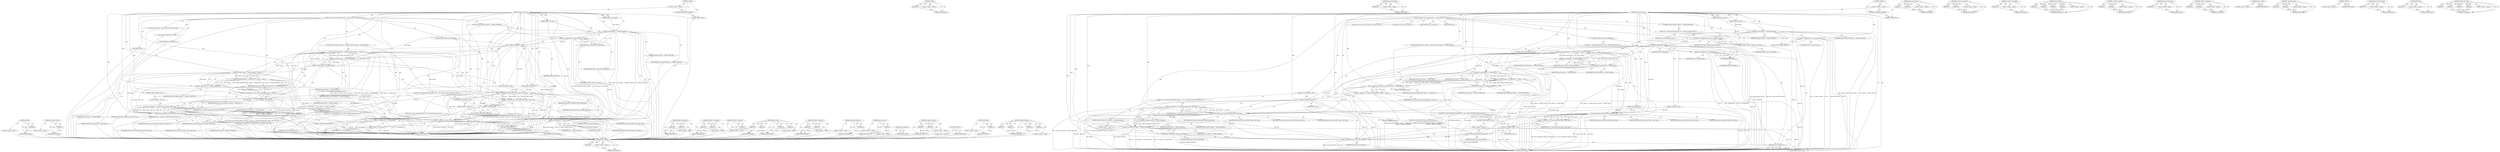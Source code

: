digraph "compat_arch_ptrace" {
vulnerable_128 [label=<(METHOD,IS_ERR)>];
vulnerable_129 [label=<(PARAM,p1)>];
vulnerable_130 [label=<(BLOCK,&lt;empty&gt;,&lt;empty&gt;)>];
vulnerable_131 [label=<(METHOD_RETURN,ANY)>];
vulnerable_152 [label=<(METHOD,arch_ptrace_attach)>];
vulnerable_153 [label=<(PARAM,p1)>];
vulnerable_154 [label=<(BLOCK,&lt;empty&gt;,&lt;empty&gt;)>];
vulnerable_155 [label=<(METHOD_RETURN,ANY)>];
vulnerable_6 [label=<(METHOD,&lt;global&gt;)<SUB>1</SUB>>];
vulnerable_7 [label=<(BLOCK,&lt;empty&gt;,&lt;empty&gt;)<SUB>1</SUB>>];
vulnerable_8 [label=<(UNKNOWN,asmlinkage,asmlinkage)<SUB>1</SUB>>];
vulnerable_9 [label=<(METHOD,compat_sys_ptrace)<SUB>1</SUB>>];
vulnerable_10 [label=<(PARAM,compat_long_t request)<SUB>1</SUB>>];
vulnerable_11 [label=<(PARAM,compat_long_t pid)<SUB>1</SUB>>];
vulnerable_12 [label=<(PARAM,compat_long_t addr)<SUB>2</SUB>>];
vulnerable_13 [label=<(PARAM,compat_long_t data)<SUB>2</SUB>>];
vulnerable_14 [label=<(BLOCK,{
	struct task_struct *child;
	long ret;

	if (...,{
	struct task_struct *child;
	long ret;

	if (...)<SUB>3</SUB>>];
vulnerable_15 [label="<(LOCAL,struct task_struct* child: task_struct*)<SUB>4</SUB>>"];
vulnerable_16 [label="<(LOCAL,long ret: long)<SUB>5</SUB>>"];
vulnerable_17 [label=<(CONTROL_STRUCTURE,IF,if (request == PTRACE_TRACEME))<SUB>7</SUB>>];
vulnerable_18 [label=<(&lt;operator&gt;.equals,request == PTRACE_TRACEME)<SUB>7</SUB>>];
vulnerable_19 [label=<(IDENTIFIER,request,request == PTRACE_TRACEME)<SUB>7</SUB>>];
vulnerable_20 [label=<(IDENTIFIER,PTRACE_TRACEME,request == PTRACE_TRACEME)<SUB>7</SUB>>];
vulnerable_21 [label=<(BLOCK,{
		ret = ptrace_traceme();
		goto out;
	},{
		ret = ptrace_traceme();
		goto out;
	})<SUB>7</SUB>>];
vulnerable_22 [label=<(&lt;operator&gt;.assignment,ret = ptrace_traceme())<SUB>8</SUB>>];
vulnerable_23 [label=<(IDENTIFIER,ret,ret = ptrace_traceme())<SUB>8</SUB>>];
vulnerable_24 [label=<(ptrace_traceme,ptrace_traceme())<SUB>8</SUB>>];
vulnerable_25 [label=<(CONTROL_STRUCTURE,GOTO,goto out;)<SUB>9</SUB>>];
vulnerable_26 [label=<(&lt;operator&gt;.assignment,child = ptrace_get_task_struct(pid))<SUB>12</SUB>>];
vulnerable_27 [label=<(IDENTIFIER,child,child = ptrace_get_task_struct(pid))<SUB>12</SUB>>];
vulnerable_28 [label=<(ptrace_get_task_struct,ptrace_get_task_struct(pid))<SUB>12</SUB>>];
vulnerable_29 [label=<(IDENTIFIER,pid,ptrace_get_task_struct(pid))<SUB>12</SUB>>];
vulnerable_30 [label=<(CONTROL_STRUCTURE,IF,if (IS_ERR(child)))<SUB>13</SUB>>];
vulnerable_31 [label=<(IS_ERR,IS_ERR(child))<SUB>13</SUB>>];
vulnerable_32 [label=<(IDENTIFIER,child,IS_ERR(child))<SUB>13</SUB>>];
vulnerable_33 [label=<(BLOCK,{
		ret = PTR_ERR(child);
		goto out;
	},{
		ret = PTR_ERR(child);
		goto out;
	})<SUB>13</SUB>>];
vulnerable_34 [label=<(&lt;operator&gt;.assignment,ret = PTR_ERR(child))<SUB>14</SUB>>];
vulnerable_35 [label=<(IDENTIFIER,ret,ret = PTR_ERR(child))<SUB>14</SUB>>];
vulnerable_36 [label=<(PTR_ERR,PTR_ERR(child))<SUB>14</SUB>>];
vulnerable_37 [label=<(IDENTIFIER,child,PTR_ERR(child))<SUB>14</SUB>>];
vulnerable_38 [label=<(CONTROL_STRUCTURE,GOTO,goto out;)<SUB>15</SUB>>];
vulnerable_39 [label=<(CONTROL_STRUCTURE,IF,if (request == PTRACE_ATTACH || request == PTRACE_SEIZE))<SUB>18</SUB>>];
vulnerable_40 [label=<(&lt;operator&gt;.logicalOr,request == PTRACE_ATTACH || request == PTRACE_S...)<SUB>18</SUB>>];
vulnerable_41 [label=<(&lt;operator&gt;.equals,request == PTRACE_ATTACH)<SUB>18</SUB>>];
vulnerable_42 [label=<(IDENTIFIER,request,request == PTRACE_ATTACH)<SUB>18</SUB>>];
vulnerable_43 [label=<(IDENTIFIER,PTRACE_ATTACH,request == PTRACE_ATTACH)<SUB>18</SUB>>];
vulnerable_44 [label=<(&lt;operator&gt;.equals,request == PTRACE_SEIZE)<SUB>18</SUB>>];
vulnerable_45 [label=<(IDENTIFIER,request,request == PTRACE_SEIZE)<SUB>18</SUB>>];
vulnerable_46 [label=<(IDENTIFIER,PTRACE_SEIZE,request == PTRACE_SEIZE)<SUB>18</SUB>>];
vulnerable_47 [label=<(BLOCK,{
		ret = ptrace_attach(child, request, addr, d...,{
		ret = ptrace_attach(child, request, addr, d...)<SUB>18</SUB>>];
vulnerable_48 [label=<(&lt;operator&gt;.assignment,ret = ptrace_attach(child, request, addr, data))<SUB>19</SUB>>];
vulnerable_49 [label=<(IDENTIFIER,ret,ret = ptrace_attach(child, request, addr, data))<SUB>19</SUB>>];
vulnerable_50 [label=<(ptrace_attach,ptrace_attach(child, request, addr, data))<SUB>19</SUB>>];
vulnerable_51 [label=<(IDENTIFIER,child,ptrace_attach(child, request, addr, data))<SUB>19</SUB>>];
vulnerable_52 [label=<(IDENTIFIER,request,ptrace_attach(child, request, addr, data))<SUB>19</SUB>>];
vulnerable_53 [label=<(IDENTIFIER,addr,ptrace_attach(child, request, addr, data))<SUB>19</SUB>>];
vulnerable_54 [label=<(IDENTIFIER,data,ptrace_attach(child, request, addr, data))<SUB>19</SUB>>];
vulnerable_55 [label=<(CONTROL_STRUCTURE,IF,if (!ret))<SUB>24</SUB>>];
vulnerable_56 [label=<(&lt;operator&gt;.logicalNot,!ret)<SUB>24</SUB>>];
vulnerable_57 [label=<(IDENTIFIER,ret,!ret)<SUB>24</SUB>>];
vulnerable_58 [label=<(BLOCK,&lt;empty&gt;,&lt;empty&gt;)<SUB>25</SUB>>];
vulnerable_59 [label=<(arch_ptrace_attach,arch_ptrace_attach(child))<SUB>25</SUB>>];
vulnerable_60 [label=<(IDENTIFIER,child,arch_ptrace_attach(child))<SUB>25</SUB>>];
vulnerable_61 [label=<(CONTROL_STRUCTURE,GOTO,goto out_put_task_struct;)<SUB>26</SUB>>];
vulnerable_62 [label=<(&lt;operator&gt;.assignment,ret = ptrace_check_attach(child, request == PTR...)<SUB>29</SUB>>];
vulnerable_63 [label=<(IDENTIFIER,ret,ret = ptrace_check_attach(child, request == PTR...)<SUB>29</SUB>>];
vulnerable_64 [label=<(ptrace_check_attach,ptrace_check_attach(child, request == PTRACE_KI...)<SUB>29</SUB>>];
vulnerable_65 [label=<(IDENTIFIER,child,ptrace_check_attach(child, request == PTRACE_KI...)<SUB>29</SUB>>];
vulnerable_66 [label=<(&lt;operator&gt;.logicalOr,request == PTRACE_KILL ||
 				  request == PTR...)<SUB>29</SUB>>];
vulnerable_67 [label=<(&lt;operator&gt;.equals,request == PTRACE_KILL)<SUB>29</SUB>>];
vulnerable_68 [label=<(IDENTIFIER,request,request == PTRACE_KILL)<SUB>29</SUB>>];
vulnerable_69 [label=<(IDENTIFIER,PTRACE_KILL,request == PTRACE_KILL)<SUB>29</SUB>>];
vulnerable_70 [label=<(&lt;operator&gt;.equals,request == PTRACE_INTERRUPT)<SUB>30</SUB>>];
vulnerable_71 [label=<(IDENTIFIER,request,request == PTRACE_INTERRUPT)<SUB>30</SUB>>];
vulnerable_72 [label=<(IDENTIFIER,PTRACE_INTERRUPT,request == PTRACE_INTERRUPT)<SUB>30</SUB>>];
vulnerable_73 [label=<(CONTROL_STRUCTURE,IF,if (!ret))<SUB>31</SUB>>];
vulnerable_74 [label=<(&lt;operator&gt;.logicalNot,!ret)<SUB>31</SUB>>];
vulnerable_75 [label=<(IDENTIFIER,ret,!ret)<SUB>31</SUB>>];
vulnerable_76 [label=<(BLOCK,&lt;empty&gt;,&lt;empty&gt;)<SUB>32</SUB>>];
vulnerable_77 [label=<(&lt;operator&gt;.assignment,ret = compat_arch_ptrace(child, request, addr, ...)<SUB>32</SUB>>];
vulnerable_78 [label=<(IDENTIFIER,ret,ret = compat_arch_ptrace(child, request, addr, ...)<SUB>32</SUB>>];
vulnerable_79 [label=<(compat_arch_ptrace,compat_arch_ptrace(child, request, addr, data))<SUB>32</SUB>>];
vulnerable_80 [label=<(IDENTIFIER,child,compat_arch_ptrace(child, request, addr, data))<SUB>32</SUB>>];
vulnerable_81 [label=<(IDENTIFIER,request,compat_arch_ptrace(child, request, addr, data))<SUB>32</SUB>>];
vulnerable_82 [label=<(IDENTIFIER,addr,compat_arch_ptrace(child, request, addr, data))<SUB>32</SUB>>];
vulnerable_83 [label=<(IDENTIFIER,data,compat_arch_ptrace(child, request, addr, data))<SUB>32</SUB>>];
vulnerable_84 [label=<(JUMP_TARGET,out_put_task_struct)<SUB>34</SUB>>];
vulnerable_85 [label=<(put_task_struct,put_task_struct(child))<SUB>35</SUB>>];
vulnerable_86 [label=<(IDENTIFIER,child,put_task_struct(child))<SUB>35</SUB>>];
vulnerable_87 [label=<(JUMP_TARGET,out)<SUB>36</SUB>>];
vulnerable_88 [label=<(RETURN,return ret;,return ret;)<SUB>37</SUB>>];
vulnerable_89 [label=<(IDENTIFIER,ret,return ret;)<SUB>37</SUB>>];
vulnerable_90 [label=<(METHOD_RETURN,long)<SUB>1</SUB>>];
vulnerable_92 [label=<(METHOD_RETURN,ANY)<SUB>1</SUB>>];
vulnerable_156 [label=<(METHOD,ptrace_check_attach)>];
vulnerable_157 [label=<(PARAM,p1)>];
vulnerable_158 [label=<(PARAM,p2)>];
vulnerable_159 [label=<(BLOCK,&lt;empty&gt;,&lt;empty&gt;)>];
vulnerable_160 [label=<(METHOD_RETURN,ANY)>];
vulnerable_116 [label=<(METHOD,&lt;operator&gt;.assignment)>];
vulnerable_117 [label=<(PARAM,p1)>];
vulnerable_118 [label=<(PARAM,p2)>];
vulnerable_119 [label=<(BLOCK,&lt;empty&gt;,&lt;empty&gt;)>];
vulnerable_120 [label=<(METHOD_RETURN,ANY)>];
vulnerable_148 [label=<(METHOD,&lt;operator&gt;.logicalNot)>];
vulnerable_149 [label=<(PARAM,p1)>];
vulnerable_150 [label=<(BLOCK,&lt;empty&gt;,&lt;empty&gt;)>];
vulnerable_151 [label=<(METHOD_RETURN,ANY)>];
vulnerable_141 [label=<(METHOD,ptrace_attach)>];
vulnerable_142 [label=<(PARAM,p1)>];
vulnerable_143 [label=<(PARAM,p2)>];
vulnerable_144 [label=<(PARAM,p3)>];
vulnerable_145 [label=<(PARAM,p4)>];
vulnerable_146 [label=<(BLOCK,&lt;empty&gt;,&lt;empty&gt;)>];
vulnerable_147 [label=<(METHOD_RETURN,ANY)>];
vulnerable_136 [label=<(METHOD,&lt;operator&gt;.logicalOr)>];
vulnerable_137 [label=<(PARAM,p1)>];
vulnerable_138 [label=<(PARAM,p2)>];
vulnerable_139 [label=<(BLOCK,&lt;empty&gt;,&lt;empty&gt;)>];
vulnerable_140 [label=<(METHOD_RETURN,ANY)>];
vulnerable_124 [label=<(METHOD,ptrace_get_task_struct)>];
vulnerable_125 [label=<(PARAM,p1)>];
vulnerable_126 [label=<(BLOCK,&lt;empty&gt;,&lt;empty&gt;)>];
vulnerable_127 [label=<(METHOD_RETURN,ANY)>];
vulnerable_168 [label=<(METHOD,put_task_struct)>];
vulnerable_169 [label=<(PARAM,p1)>];
vulnerable_170 [label=<(BLOCK,&lt;empty&gt;,&lt;empty&gt;)>];
vulnerable_171 [label=<(METHOD_RETURN,ANY)>];
vulnerable_121 [label=<(METHOD,ptrace_traceme)>];
vulnerable_122 [label=<(BLOCK,&lt;empty&gt;,&lt;empty&gt;)>];
vulnerable_123 [label=<(METHOD_RETURN,ANY)>];
vulnerable_111 [label=<(METHOD,&lt;operator&gt;.equals)>];
vulnerable_112 [label=<(PARAM,p1)>];
vulnerable_113 [label=<(PARAM,p2)>];
vulnerable_114 [label=<(BLOCK,&lt;empty&gt;,&lt;empty&gt;)>];
vulnerable_115 [label=<(METHOD_RETURN,ANY)>];
vulnerable_105 [label=<(METHOD,&lt;global&gt;)<SUB>1</SUB>>];
vulnerable_106 [label=<(BLOCK,&lt;empty&gt;,&lt;empty&gt;)>];
vulnerable_107 [label=<(METHOD_RETURN,ANY)>];
vulnerable_132 [label=<(METHOD,PTR_ERR)>];
vulnerable_133 [label=<(PARAM,p1)>];
vulnerable_134 [label=<(BLOCK,&lt;empty&gt;,&lt;empty&gt;)>];
vulnerable_135 [label=<(METHOD_RETURN,ANY)>];
vulnerable_161 [label=<(METHOD,compat_arch_ptrace)>];
vulnerable_162 [label=<(PARAM,p1)>];
vulnerable_163 [label=<(PARAM,p2)>];
vulnerable_164 [label=<(PARAM,p3)>];
vulnerable_165 [label=<(PARAM,p4)>];
vulnerable_166 [label=<(BLOCK,&lt;empty&gt;,&lt;empty&gt;)>];
vulnerable_167 [label=<(METHOD_RETURN,ANY)>];
fixed_186 [label=<(METHOD,put_task_struct)>];
fixed_187 [label=<(PARAM,p1)>];
fixed_188 [label=<(BLOCK,&lt;empty&gt;,&lt;empty&gt;)>];
fixed_189 [label=<(METHOD_RETURN,ANY)>];
fixed_137 [label=<(METHOD,IS_ERR)>];
fixed_138 [label=<(PARAM,p1)>];
fixed_139 [label=<(BLOCK,&lt;empty&gt;,&lt;empty&gt;)>];
fixed_140 [label=<(METHOD_RETURN,ANY)>];
fixed_161 [label=<(METHOD,arch_ptrace_attach)>];
fixed_162 [label=<(PARAM,p1)>];
fixed_163 [label=<(BLOCK,&lt;empty&gt;,&lt;empty&gt;)>];
fixed_164 [label=<(METHOD_RETURN,ANY)>];
fixed_6 [label=<(METHOD,&lt;global&gt;)<SUB>1</SUB>>];
fixed_7 [label=<(BLOCK,&lt;empty&gt;,&lt;empty&gt;)<SUB>1</SUB>>];
fixed_8 [label=<(UNKNOWN,asmlinkage,asmlinkage)<SUB>1</SUB>>];
fixed_9 [label=<(METHOD,compat_sys_ptrace)<SUB>1</SUB>>];
fixed_10 [label=<(PARAM,compat_long_t request)<SUB>1</SUB>>];
fixed_11 [label=<(PARAM,compat_long_t pid)<SUB>1</SUB>>];
fixed_12 [label=<(PARAM,compat_long_t addr)<SUB>2</SUB>>];
fixed_13 [label=<(PARAM,compat_long_t data)<SUB>2</SUB>>];
fixed_14 [label=<(BLOCK,{
	struct task_struct *child;
	long ret;

	if (...,{
	struct task_struct *child;
	long ret;

	if (...)<SUB>3</SUB>>];
fixed_15 [label="<(LOCAL,struct task_struct* child: task_struct*)<SUB>4</SUB>>"];
fixed_16 [label="<(LOCAL,long ret: long)<SUB>5</SUB>>"];
fixed_17 [label=<(CONTROL_STRUCTURE,IF,if (request == PTRACE_TRACEME))<SUB>7</SUB>>];
fixed_18 [label=<(&lt;operator&gt;.equals,request == PTRACE_TRACEME)<SUB>7</SUB>>];
fixed_19 [label=<(IDENTIFIER,request,request == PTRACE_TRACEME)<SUB>7</SUB>>];
fixed_20 [label=<(IDENTIFIER,PTRACE_TRACEME,request == PTRACE_TRACEME)<SUB>7</SUB>>];
fixed_21 [label=<(BLOCK,{
		ret = ptrace_traceme();
		goto out;
	},{
		ret = ptrace_traceme();
		goto out;
	})<SUB>7</SUB>>];
fixed_22 [label=<(&lt;operator&gt;.assignment,ret = ptrace_traceme())<SUB>8</SUB>>];
fixed_23 [label=<(IDENTIFIER,ret,ret = ptrace_traceme())<SUB>8</SUB>>];
fixed_24 [label=<(ptrace_traceme,ptrace_traceme())<SUB>8</SUB>>];
fixed_25 [label=<(CONTROL_STRUCTURE,GOTO,goto out;)<SUB>9</SUB>>];
fixed_26 [label=<(&lt;operator&gt;.assignment,child = ptrace_get_task_struct(pid))<SUB>12</SUB>>];
fixed_27 [label=<(IDENTIFIER,child,child = ptrace_get_task_struct(pid))<SUB>12</SUB>>];
fixed_28 [label=<(ptrace_get_task_struct,ptrace_get_task_struct(pid))<SUB>12</SUB>>];
fixed_29 [label=<(IDENTIFIER,pid,ptrace_get_task_struct(pid))<SUB>12</SUB>>];
fixed_30 [label=<(CONTROL_STRUCTURE,IF,if (IS_ERR(child)))<SUB>13</SUB>>];
fixed_31 [label=<(IS_ERR,IS_ERR(child))<SUB>13</SUB>>];
fixed_32 [label=<(IDENTIFIER,child,IS_ERR(child))<SUB>13</SUB>>];
fixed_33 [label=<(BLOCK,{
		ret = PTR_ERR(child);
		goto out;
	},{
		ret = PTR_ERR(child);
		goto out;
	})<SUB>13</SUB>>];
fixed_34 [label=<(&lt;operator&gt;.assignment,ret = PTR_ERR(child))<SUB>14</SUB>>];
fixed_35 [label=<(IDENTIFIER,ret,ret = PTR_ERR(child))<SUB>14</SUB>>];
fixed_36 [label=<(PTR_ERR,PTR_ERR(child))<SUB>14</SUB>>];
fixed_37 [label=<(IDENTIFIER,child,PTR_ERR(child))<SUB>14</SUB>>];
fixed_38 [label=<(CONTROL_STRUCTURE,GOTO,goto out;)<SUB>15</SUB>>];
fixed_39 [label=<(CONTROL_STRUCTURE,IF,if (request == PTRACE_ATTACH || request == PTRACE_SEIZE))<SUB>18</SUB>>];
fixed_40 [label=<(&lt;operator&gt;.logicalOr,request == PTRACE_ATTACH || request == PTRACE_S...)<SUB>18</SUB>>];
fixed_41 [label=<(&lt;operator&gt;.equals,request == PTRACE_ATTACH)<SUB>18</SUB>>];
fixed_42 [label=<(IDENTIFIER,request,request == PTRACE_ATTACH)<SUB>18</SUB>>];
fixed_43 [label=<(IDENTIFIER,PTRACE_ATTACH,request == PTRACE_ATTACH)<SUB>18</SUB>>];
fixed_44 [label=<(&lt;operator&gt;.equals,request == PTRACE_SEIZE)<SUB>18</SUB>>];
fixed_45 [label=<(IDENTIFIER,request,request == PTRACE_SEIZE)<SUB>18</SUB>>];
fixed_46 [label=<(IDENTIFIER,PTRACE_SEIZE,request == PTRACE_SEIZE)<SUB>18</SUB>>];
fixed_47 [label=<(BLOCK,{
		ret = ptrace_attach(child, request, addr, d...,{
		ret = ptrace_attach(child, request, addr, d...)<SUB>18</SUB>>];
fixed_48 [label=<(&lt;operator&gt;.assignment,ret = ptrace_attach(child, request, addr, data))<SUB>19</SUB>>];
fixed_49 [label=<(IDENTIFIER,ret,ret = ptrace_attach(child, request, addr, data))<SUB>19</SUB>>];
fixed_50 [label=<(ptrace_attach,ptrace_attach(child, request, addr, data))<SUB>19</SUB>>];
fixed_51 [label=<(IDENTIFIER,child,ptrace_attach(child, request, addr, data))<SUB>19</SUB>>];
fixed_52 [label=<(IDENTIFIER,request,ptrace_attach(child, request, addr, data))<SUB>19</SUB>>];
fixed_53 [label=<(IDENTIFIER,addr,ptrace_attach(child, request, addr, data))<SUB>19</SUB>>];
fixed_54 [label=<(IDENTIFIER,data,ptrace_attach(child, request, addr, data))<SUB>19</SUB>>];
fixed_55 [label=<(CONTROL_STRUCTURE,IF,if (!ret))<SUB>24</SUB>>];
fixed_56 [label=<(&lt;operator&gt;.logicalNot,!ret)<SUB>24</SUB>>];
fixed_57 [label=<(IDENTIFIER,ret,!ret)<SUB>24</SUB>>];
fixed_58 [label=<(BLOCK,&lt;empty&gt;,&lt;empty&gt;)<SUB>25</SUB>>];
fixed_59 [label=<(arch_ptrace_attach,arch_ptrace_attach(child))<SUB>25</SUB>>];
fixed_60 [label=<(IDENTIFIER,child,arch_ptrace_attach(child))<SUB>25</SUB>>];
fixed_61 [label=<(CONTROL_STRUCTURE,GOTO,goto out_put_task_struct;)<SUB>26</SUB>>];
fixed_62 [label=<(&lt;operator&gt;.assignment,ret = ptrace_check_attach(child, request == PTR...)<SUB>29</SUB>>];
fixed_63 [label=<(IDENTIFIER,ret,ret = ptrace_check_attach(child, request == PTR...)<SUB>29</SUB>>];
fixed_64 [label=<(ptrace_check_attach,ptrace_check_attach(child, request == PTRACE_KI...)<SUB>29</SUB>>];
fixed_65 [label=<(IDENTIFIER,child,ptrace_check_attach(child, request == PTRACE_KI...)<SUB>29</SUB>>];
fixed_66 [label=<(&lt;operator&gt;.logicalOr,request == PTRACE_KILL ||
 				  request == PTR...)<SUB>29</SUB>>];
fixed_67 [label=<(&lt;operator&gt;.equals,request == PTRACE_KILL)<SUB>29</SUB>>];
fixed_68 [label=<(IDENTIFIER,request,request == PTRACE_KILL)<SUB>29</SUB>>];
fixed_69 [label=<(IDENTIFIER,PTRACE_KILL,request == PTRACE_KILL)<SUB>29</SUB>>];
fixed_70 [label=<(&lt;operator&gt;.equals,request == PTRACE_INTERRUPT)<SUB>30</SUB>>];
fixed_71 [label=<(IDENTIFIER,request,request == PTRACE_INTERRUPT)<SUB>30</SUB>>];
fixed_72 [label=<(IDENTIFIER,PTRACE_INTERRUPT,request == PTRACE_INTERRUPT)<SUB>30</SUB>>];
fixed_73 [label=<(CONTROL_STRUCTURE,IF,if (!ret))<SUB>31</SUB>>];
fixed_74 [label=<(&lt;operator&gt;.logicalNot,!ret)<SUB>31</SUB>>];
fixed_75 [label=<(IDENTIFIER,ret,!ret)<SUB>31</SUB>>];
fixed_76 [label=<(BLOCK,{
 		ret = compat_arch_ptrace(child, request, a...,{
 		ret = compat_arch_ptrace(child, request, a...)<SUB>31</SUB>>];
fixed_77 [label=<(&lt;operator&gt;.assignment,ret = compat_arch_ptrace(child, request, addr, ...)<SUB>32</SUB>>];
fixed_78 [label=<(IDENTIFIER,ret,ret = compat_arch_ptrace(child, request, addr, ...)<SUB>32</SUB>>];
fixed_79 [label=<(compat_arch_ptrace,compat_arch_ptrace(child, request, addr, data))<SUB>32</SUB>>];
fixed_80 [label=<(IDENTIFIER,child,compat_arch_ptrace(child, request, addr, data))<SUB>32</SUB>>];
fixed_81 [label=<(IDENTIFIER,request,compat_arch_ptrace(child, request, addr, data))<SUB>32</SUB>>];
fixed_82 [label=<(IDENTIFIER,addr,compat_arch_ptrace(child, request, addr, data))<SUB>32</SUB>>];
fixed_83 [label=<(IDENTIFIER,data,compat_arch_ptrace(child, request, addr, data))<SUB>32</SUB>>];
fixed_84 [label=<(CONTROL_STRUCTURE,IF,if (ret || request != PTRACE_DETACH))<SUB>33</SUB>>];
fixed_85 [label=<(&lt;operator&gt;.logicalOr,ret || request != PTRACE_DETACH)<SUB>33</SUB>>];
fixed_86 [label=<(IDENTIFIER,ret,ret || request != PTRACE_DETACH)<SUB>33</SUB>>];
fixed_87 [label=<(&lt;operator&gt;.notEquals,request != PTRACE_DETACH)<SUB>33</SUB>>];
fixed_88 [label=<(IDENTIFIER,request,request != PTRACE_DETACH)<SUB>33</SUB>>];
fixed_89 [label=<(IDENTIFIER,PTRACE_DETACH,request != PTRACE_DETACH)<SUB>33</SUB>>];
fixed_90 [label=<(BLOCK,&lt;empty&gt;,&lt;empty&gt;)<SUB>34</SUB>>];
fixed_91 [label=<(ptrace_unfreeze_traced,ptrace_unfreeze_traced(child))<SUB>34</SUB>>];
fixed_92 [label=<(IDENTIFIER,child,ptrace_unfreeze_traced(child))<SUB>34</SUB>>];
fixed_93 [label=<(JUMP_TARGET,out_put_task_struct)<SUB>37</SUB>>];
fixed_94 [label=<(put_task_struct,put_task_struct(child))<SUB>38</SUB>>];
fixed_95 [label=<(IDENTIFIER,child,put_task_struct(child))<SUB>38</SUB>>];
fixed_96 [label=<(JUMP_TARGET,out)<SUB>39</SUB>>];
fixed_97 [label=<(RETURN,return ret;,return ret;)<SUB>40</SUB>>];
fixed_98 [label=<(IDENTIFIER,ret,return ret;)<SUB>40</SUB>>];
fixed_99 [label=<(METHOD_RETURN,long)<SUB>1</SUB>>];
fixed_101 [label=<(METHOD_RETURN,ANY)<SUB>1</SUB>>];
fixed_165 [label=<(METHOD,ptrace_check_attach)>];
fixed_166 [label=<(PARAM,p1)>];
fixed_167 [label=<(PARAM,p2)>];
fixed_168 [label=<(BLOCK,&lt;empty&gt;,&lt;empty&gt;)>];
fixed_169 [label=<(METHOD_RETURN,ANY)>];
fixed_125 [label=<(METHOD,&lt;operator&gt;.assignment)>];
fixed_126 [label=<(PARAM,p1)>];
fixed_127 [label=<(PARAM,p2)>];
fixed_128 [label=<(BLOCK,&lt;empty&gt;,&lt;empty&gt;)>];
fixed_129 [label=<(METHOD_RETURN,ANY)>];
fixed_157 [label=<(METHOD,&lt;operator&gt;.logicalNot)>];
fixed_158 [label=<(PARAM,p1)>];
fixed_159 [label=<(BLOCK,&lt;empty&gt;,&lt;empty&gt;)>];
fixed_160 [label=<(METHOD_RETURN,ANY)>];
fixed_150 [label=<(METHOD,ptrace_attach)>];
fixed_151 [label=<(PARAM,p1)>];
fixed_152 [label=<(PARAM,p2)>];
fixed_153 [label=<(PARAM,p3)>];
fixed_154 [label=<(PARAM,p4)>];
fixed_155 [label=<(BLOCK,&lt;empty&gt;,&lt;empty&gt;)>];
fixed_156 [label=<(METHOD_RETURN,ANY)>];
fixed_145 [label=<(METHOD,&lt;operator&gt;.logicalOr)>];
fixed_146 [label=<(PARAM,p1)>];
fixed_147 [label=<(PARAM,p2)>];
fixed_148 [label=<(BLOCK,&lt;empty&gt;,&lt;empty&gt;)>];
fixed_149 [label=<(METHOD_RETURN,ANY)>];
fixed_133 [label=<(METHOD,ptrace_get_task_struct)>];
fixed_134 [label=<(PARAM,p1)>];
fixed_135 [label=<(BLOCK,&lt;empty&gt;,&lt;empty&gt;)>];
fixed_136 [label=<(METHOD_RETURN,ANY)>];
fixed_177 [label=<(METHOD,&lt;operator&gt;.notEquals)>];
fixed_178 [label=<(PARAM,p1)>];
fixed_179 [label=<(PARAM,p2)>];
fixed_180 [label=<(BLOCK,&lt;empty&gt;,&lt;empty&gt;)>];
fixed_181 [label=<(METHOD_RETURN,ANY)>];
fixed_130 [label=<(METHOD,ptrace_traceme)>];
fixed_131 [label=<(BLOCK,&lt;empty&gt;,&lt;empty&gt;)>];
fixed_132 [label=<(METHOD_RETURN,ANY)>];
fixed_120 [label=<(METHOD,&lt;operator&gt;.equals)>];
fixed_121 [label=<(PARAM,p1)>];
fixed_122 [label=<(PARAM,p2)>];
fixed_123 [label=<(BLOCK,&lt;empty&gt;,&lt;empty&gt;)>];
fixed_124 [label=<(METHOD_RETURN,ANY)>];
fixed_114 [label=<(METHOD,&lt;global&gt;)<SUB>1</SUB>>];
fixed_115 [label=<(BLOCK,&lt;empty&gt;,&lt;empty&gt;)>];
fixed_116 [label=<(METHOD_RETURN,ANY)>];
fixed_182 [label=<(METHOD,ptrace_unfreeze_traced)>];
fixed_183 [label=<(PARAM,p1)>];
fixed_184 [label=<(BLOCK,&lt;empty&gt;,&lt;empty&gt;)>];
fixed_185 [label=<(METHOD_RETURN,ANY)>];
fixed_141 [label=<(METHOD,PTR_ERR)>];
fixed_142 [label=<(PARAM,p1)>];
fixed_143 [label=<(BLOCK,&lt;empty&gt;,&lt;empty&gt;)>];
fixed_144 [label=<(METHOD_RETURN,ANY)>];
fixed_170 [label=<(METHOD,compat_arch_ptrace)>];
fixed_171 [label=<(PARAM,p1)>];
fixed_172 [label=<(PARAM,p2)>];
fixed_173 [label=<(PARAM,p3)>];
fixed_174 [label=<(PARAM,p4)>];
fixed_175 [label=<(BLOCK,&lt;empty&gt;,&lt;empty&gt;)>];
fixed_176 [label=<(METHOD_RETURN,ANY)>];
vulnerable_128 -> vulnerable_129  [key=0, label="AST: "];
vulnerable_128 -> vulnerable_129  [key=1, label="DDG: "];
vulnerable_128 -> vulnerable_130  [key=0, label="AST: "];
vulnerable_128 -> vulnerable_131  [key=0, label="AST: "];
vulnerable_128 -> vulnerable_131  [key=1, label="CFG: "];
vulnerable_129 -> vulnerable_131  [key=0, label="DDG: p1"];
vulnerable_130 -> fixed_186  [key=0];
vulnerable_131 -> fixed_186  [key=0];
vulnerable_152 -> vulnerable_153  [key=0, label="AST: "];
vulnerable_152 -> vulnerable_153  [key=1, label="DDG: "];
vulnerable_152 -> vulnerable_154  [key=0, label="AST: "];
vulnerable_152 -> vulnerable_155  [key=0, label="AST: "];
vulnerable_152 -> vulnerable_155  [key=1, label="CFG: "];
vulnerable_153 -> vulnerable_155  [key=0, label="DDG: p1"];
vulnerable_154 -> fixed_186  [key=0];
vulnerable_155 -> fixed_186  [key=0];
vulnerable_6 -> vulnerable_7  [key=0, label="AST: "];
vulnerable_6 -> vulnerable_92  [key=0, label="AST: "];
vulnerable_6 -> vulnerable_8  [key=0, label="CFG: "];
vulnerable_7 -> vulnerable_8  [key=0, label="AST: "];
vulnerable_7 -> vulnerable_9  [key=0, label="AST: "];
vulnerable_8 -> vulnerable_92  [key=0, label="CFG: "];
vulnerable_9 -> vulnerable_10  [key=0, label="AST: "];
vulnerable_9 -> vulnerable_10  [key=1, label="DDG: "];
vulnerable_9 -> vulnerable_11  [key=0, label="AST: "];
vulnerable_9 -> vulnerable_11  [key=1, label="DDG: "];
vulnerable_9 -> vulnerable_12  [key=0, label="AST: "];
vulnerable_9 -> vulnerable_12  [key=1, label="DDG: "];
vulnerable_9 -> vulnerable_13  [key=0, label="AST: "];
vulnerable_9 -> vulnerable_13  [key=1, label="DDG: "];
vulnerable_9 -> vulnerable_14  [key=0, label="AST: "];
vulnerable_9 -> vulnerable_90  [key=0, label="AST: "];
vulnerable_9 -> vulnerable_18  [key=0, label="CFG: "];
vulnerable_9 -> vulnerable_18  [key=1, label="DDG: "];
vulnerable_9 -> vulnerable_85  [key=0, label="DDG: "];
vulnerable_9 -> vulnerable_89  [key=0, label="DDG: "];
vulnerable_9 -> vulnerable_22  [key=0, label="DDG: "];
vulnerable_9 -> vulnerable_28  [key=0, label="DDG: "];
vulnerable_9 -> vulnerable_31  [key=0, label="DDG: "];
vulnerable_9 -> vulnerable_64  [key=0, label="DDG: "];
vulnerable_9 -> vulnerable_74  [key=0, label="DDG: "];
vulnerable_9 -> vulnerable_41  [key=0, label="DDG: "];
vulnerable_9 -> vulnerable_44  [key=0, label="DDG: "];
vulnerable_9 -> vulnerable_36  [key=0, label="DDG: "];
vulnerable_9 -> vulnerable_50  [key=0, label="DDG: "];
vulnerable_9 -> vulnerable_56  [key=0, label="DDG: "];
vulnerable_9 -> vulnerable_67  [key=0, label="DDG: "];
vulnerable_9 -> vulnerable_70  [key=0, label="DDG: "];
vulnerable_9 -> vulnerable_79  [key=0, label="DDG: "];
vulnerable_9 -> vulnerable_59  [key=0, label="DDG: "];
vulnerable_10 -> vulnerable_18  [key=0, label="DDG: request"];
vulnerable_11 -> vulnerable_90  [key=0, label="DDG: pid"];
vulnerable_11 -> vulnerable_28  [key=0, label="DDG: pid"];
vulnerable_12 -> vulnerable_90  [key=0, label="DDG: addr"];
vulnerable_12 -> vulnerable_50  [key=0, label="DDG: addr"];
vulnerable_12 -> vulnerable_79  [key=0, label="DDG: addr"];
vulnerable_13 -> vulnerable_90  [key=0, label="DDG: data"];
vulnerable_13 -> vulnerable_50  [key=0, label="DDG: data"];
vulnerable_13 -> vulnerable_79  [key=0, label="DDG: data"];
vulnerable_14 -> vulnerable_15  [key=0, label="AST: "];
vulnerable_14 -> vulnerable_16  [key=0, label="AST: "];
vulnerable_14 -> vulnerable_17  [key=0, label="AST: "];
vulnerable_14 -> vulnerable_26  [key=0, label="AST: "];
vulnerable_14 -> vulnerable_30  [key=0, label="AST: "];
vulnerable_14 -> vulnerable_39  [key=0, label="AST: "];
vulnerable_14 -> vulnerable_62  [key=0, label="AST: "];
vulnerable_14 -> vulnerable_73  [key=0, label="AST: "];
vulnerable_14 -> vulnerable_84  [key=0, label="AST: "];
vulnerable_14 -> vulnerable_85  [key=0, label="AST: "];
vulnerable_14 -> vulnerable_87  [key=0, label="AST: "];
vulnerable_14 -> vulnerable_88  [key=0, label="AST: "];
vulnerable_15 -> fixed_186  [key=0];
vulnerable_16 -> fixed_186  [key=0];
vulnerable_17 -> vulnerable_18  [key=0, label="AST: "];
vulnerable_17 -> vulnerable_21  [key=0, label="AST: "];
vulnerable_18 -> vulnerable_19  [key=0, label="AST: "];
vulnerable_18 -> vulnerable_20  [key=0, label="AST: "];
vulnerable_18 -> vulnerable_24  [key=0, label="CFG: "];
vulnerable_18 -> vulnerable_24  [key=1, label="CDG: "];
vulnerable_18 -> vulnerable_28  [key=0, label="CFG: "];
vulnerable_18 -> vulnerable_28  [key=1, label="CDG: "];
vulnerable_18 -> vulnerable_90  [key=0, label="DDG: request"];
vulnerable_18 -> vulnerable_90  [key=1, label="DDG: request == PTRACE_TRACEME"];
vulnerable_18 -> vulnerable_90  [key=2, label="DDG: PTRACE_TRACEME"];
vulnerable_18 -> vulnerable_41  [key=0, label="DDG: request"];
vulnerable_18 -> vulnerable_26  [key=0, label="CDG: "];
vulnerable_18 -> vulnerable_22  [key=0, label="CDG: "];
vulnerable_18 -> vulnerable_31  [key=0, label="CDG: "];
vulnerable_19 -> fixed_186  [key=0];
vulnerable_20 -> fixed_186  [key=0];
vulnerable_21 -> vulnerable_22  [key=0, label="AST: "];
vulnerable_21 -> vulnerable_25  [key=0, label="AST: "];
vulnerable_22 -> vulnerable_23  [key=0, label="AST: "];
vulnerable_22 -> vulnerable_24  [key=0, label="AST: "];
vulnerable_22 -> vulnerable_88  [key=0, label="CFG: "];
vulnerable_22 -> vulnerable_90  [key=0, label="DDG: ret"];
vulnerable_22 -> vulnerable_90  [key=1, label="DDG: ptrace_traceme()"];
vulnerable_22 -> vulnerable_90  [key=2, label="DDG: ret = ptrace_traceme()"];
vulnerable_22 -> vulnerable_89  [key=0, label="DDG: ret"];
vulnerable_23 -> fixed_186  [key=0];
vulnerable_24 -> vulnerable_22  [key=0, label="CFG: "];
vulnerable_25 -> fixed_186  [key=0];
vulnerable_26 -> vulnerable_27  [key=0, label="AST: "];
vulnerable_26 -> vulnerable_28  [key=0, label="AST: "];
vulnerable_26 -> vulnerable_31  [key=0, label="CFG: "];
vulnerable_26 -> vulnerable_31  [key=1, label="DDG: child"];
vulnerable_26 -> vulnerable_90  [key=0, label="DDG: ptrace_get_task_struct(pid)"];
vulnerable_26 -> vulnerable_90  [key=1, label="DDG: child = ptrace_get_task_struct(pid)"];
vulnerable_27 -> fixed_186  [key=0];
vulnerable_28 -> vulnerable_29  [key=0, label="AST: "];
vulnerable_28 -> vulnerable_26  [key=0, label="CFG: "];
vulnerable_28 -> vulnerable_26  [key=1, label="DDG: pid"];
vulnerable_28 -> vulnerable_90  [key=0, label="DDG: pid"];
vulnerable_29 -> fixed_186  [key=0];
vulnerable_30 -> vulnerable_31  [key=0, label="AST: "];
vulnerable_30 -> vulnerable_33  [key=0, label="AST: "];
vulnerable_31 -> vulnerable_32  [key=0, label="AST: "];
vulnerable_31 -> vulnerable_36  [key=0, label="CFG: "];
vulnerable_31 -> vulnerable_36  [key=1, label="DDG: child"];
vulnerable_31 -> vulnerable_36  [key=2, label="CDG: "];
vulnerable_31 -> vulnerable_41  [key=0, label="CFG: "];
vulnerable_31 -> vulnerable_41  [key=1, label="CDG: "];
vulnerable_31 -> vulnerable_90  [key=0, label="DDG: IS_ERR(child)"];
vulnerable_31 -> vulnerable_64  [key=0, label="DDG: child"];
vulnerable_31 -> vulnerable_50  [key=0, label="DDG: child"];
vulnerable_31 -> vulnerable_34  [key=0, label="CDG: "];
vulnerable_31 -> vulnerable_85  [key=0, label="CDG: "];
vulnerable_31 -> vulnerable_40  [key=0, label="CDG: "];
vulnerable_32 -> fixed_186  [key=0];
vulnerable_33 -> vulnerable_34  [key=0, label="AST: "];
vulnerable_33 -> vulnerable_38  [key=0, label="AST: "];
vulnerable_34 -> vulnerable_35  [key=0, label="AST: "];
vulnerable_34 -> vulnerable_36  [key=0, label="AST: "];
vulnerable_34 -> vulnerable_88  [key=0, label="CFG: "];
vulnerable_34 -> vulnerable_90  [key=0, label="DDG: ret"];
vulnerable_34 -> vulnerable_90  [key=1, label="DDG: PTR_ERR(child)"];
vulnerable_34 -> vulnerable_90  [key=2, label="DDG: ret = PTR_ERR(child)"];
vulnerable_34 -> vulnerable_89  [key=0, label="DDG: ret"];
vulnerable_35 -> fixed_186  [key=0];
vulnerable_36 -> vulnerable_37  [key=0, label="AST: "];
vulnerable_36 -> vulnerable_34  [key=0, label="CFG: "];
vulnerable_36 -> vulnerable_34  [key=1, label="DDG: child"];
vulnerable_36 -> vulnerable_90  [key=0, label="DDG: child"];
vulnerable_37 -> fixed_186  [key=0];
vulnerable_38 -> fixed_186  [key=0];
vulnerable_39 -> vulnerable_40  [key=0, label="AST: "];
vulnerable_39 -> vulnerable_47  [key=0, label="AST: "];
vulnerable_40 -> vulnerable_41  [key=0, label="AST: "];
vulnerable_40 -> vulnerable_44  [key=0, label="AST: "];
vulnerable_40 -> vulnerable_50  [key=0, label="CFG: "];
vulnerable_40 -> vulnerable_50  [key=1, label="CDG: "];
vulnerable_40 -> vulnerable_67  [key=0, label="CFG: "];
vulnerable_40 -> vulnerable_67  [key=1, label="CDG: "];
vulnerable_40 -> vulnerable_90  [key=0, label="DDG: request == PTRACE_ATTACH"];
vulnerable_40 -> vulnerable_90  [key=1, label="DDG: request == PTRACE_SEIZE"];
vulnerable_40 -> vulnerable_90  [key=2, label="DDG: request == PTRACE_ATTACH || request == PTRACE_SEIZE"];
vulnerable_40 -> vulnerable_48  [key=0, label="CDG: "];
vulnerable_40 -> vulnerable_64  [key=0, label="CDG: "];
vulnerable_40 -> vulnerable_66  [key=0, label="CDG: "];
vulnerable_40 -> vulnerable_56  [key=0, label="CDG: "];
vulnerable_40 -> vulnerable_74  [key=0, label="CDG: "];
vulnerable_40 -> vulnerable_62  [key=0, label="CDG: "];
vulnerable_41 -> vulnerable_42  [key=0, label="AST: "];
vulnerable_41 -> vulnerable_43  [key=0, label="AST: "];
vulnerable_41 -> vulnerable_40  [key=0, label="CFG: "];
vulnerable_41 -> vulnerable_40  [key=1, label="DDG: request"];
vulnerable_41 -> vulnerable_40  [key=2, label="DDG: PTRACE_ATTACH"];
vulnerable_41 -> vulnerable_44  [key=0, label="CFG: "];
vulnerable_41 -> vulnerable_44  [key=1, label="DDG: request"];
vulnerable_41 -> vulnerable_44  [key=2, label="CDG: "];
vulnerable_41 -> vulnerable_90  [key=0, label="DDG: PTRACE_ATTACH"];
vulnerable_41 -> vulnerable_50  [key=0, label="DDG: request"];
vulnerable_41 -> vulnerable_67  [key=0, label="DDG: request"];
vulnerable_42 -> fixed_186  [key=0];
vulnerable_43 -> fixed_186  [key=0];
vulnerable_44 -> vulnerable_45  [key=0, label="AST: "];
vulnerable_44 -> vulnerable_46  [key=0, label="AST: "];
vulnerable_44 -> vulnerable_40  [key=0, label="CFG: "];
vulnerable_44 -> vulnerable_40  [key=1, label="DDG: request"];
vulnerable_44 -> vulnerable_40  [key=2, label="DDG: PTRACE_SEIZE"];
vulnerable_44 -> vulnerable_90  [key=0, label="DDG: PTRACE_SEIZE"];
vulnerable_44 -> vulnerable_50  [key=0, label="DDG: request"];
vulnerable_44 -> vulnerable_67  [key=0, label="DDG: request"];
vulnerable_45 -> fixed_186  [key=0];
vulnerable_46 -> fixed_186  [key=0];
vulnerable_47 -> vulnerable_48  [key=0, label="AST: "];
vulnerable_47 -> vulnerable_55  [key=0, label="AST: "];
vulnerable_47 -> vulnerable_61  [key=0, label="AST: "];
vulnerable_48 -> vulnerable_49  [key=0, label="AST: "];
vulnerable_48 -> vulnerable_50  [key=0, label="AST: "];
vulnerable_48 -> vulnerable_56  [key=0, label="CFG: "];
vulnerable_48 -> vulnerable_56  [key=1, label="DDG: ret"];
vulnerable_48 -> vulnerable_90  [key=0, label="DDG: ptrace_attach(child, request, addr, data)"];
vulnerable_48 -> vulnerable_90  [key=1, label="DDG: ret = ptrace_attach(child, request, addr, data)"];
vulnerable_49 -> fixed_186  [key=0];
vulnerable_50 -> vulnerable_51  [key=0, label="AST: "];
vulnerable_50 -> vulnerable_52  [key=0, label="AST: "];
vulnerable_50 -> vulnerable_53  [key=0, label="AST: "];
vulnerable_50 -> vulnerable_54  [key=0, label="AST: "];
vulnerable_50 -> vulnerable_48  [key=0, label="CFG: "];
vulnerable_50 -> vulnerable_48  [key=1, label="DDG: child"];
vulnerable_50 -> vulnerable_48  [key=2, label="DDG: request"];
vulnerable_50 -> vulnerable_48  [key=3, label="DDG: addr"];
vulnerable_50 -> vulnerable_48  [key=4, label="DDG: data"];
vulnerable_50 -> vulnerable_90  [key=0, label="DDG: request"];
vulnerable_50 -> vulnerable_90  [key=1, label="DDG: addr"];
vulnerable_50 -> vulnerable_90  [key=2, label="DDG: data"];
vulnerable_50 -> vulnerable_85  [key=0, label="DDG: child"];
vulnerable_50 -> vulnerable_59  [key=0, label="DDG: child"];
vulnerable_51 -> fixed_186  [key=0];
vulnerable_52 -> fixed_186  [key=0];
vulnerable_53 -> fixed_186  [key=0];
vulnerable_54 -> fixed_186  [key=0];
vulnerable_55 -> vulnerable_56  [key=0, label="AST: "];
vulnerable_55 -> vulnerable_58  [key=0, label="AST: "];
vulnerable_56 -> vulnerable_57  [key=0, label="AST: "];
vulnerable_56 -> vulnerable_59  [key=0, label="CFG: "];
vulnerable_56 -> vulnerable_59  [key=1, label="CDG: "];
vulnerable_56 -> vulnerable_85  [key=0, label="CFG: "];
vulnerable_56 -> vulnerable_90  [key=0, label="DDG: ret"];
vulnerable_56 -> vulnerable_90  [key=1, label="DDG: !ret"];
vulnerable_56 -> vulnerable_89  [key=0, label="DDG: ret"];
vulnerable_57 -> fixed_186  [key=0];
vulnerable_58 -> vulnerable_59  [key=0, label="AST: "];
vulnerable_59 -> vulnerable_60  [key=0, label="AST: "];
vulnerable_59 -> vulnerable_85  [key=0, label="CFG: "];
vulnerable_59 -> vulnerable_85  [key=1, label="DDG: child"];
vulnerable_59 -> vulnerable_90  [key=0, label="DDG: arch_ptrace_attach(child)"];
vulnerable_60 -> fixed_186  [key=0];
vulnerable_61 -> fixed_186  [key=0];
vulnerable_62 -> vulnerable_63  [key=0, label="AST: "];
vulnerable_62 -> vulnerable_64  [key=0, label="AST: "];
vulnerable_62 -> vulnerable_74  [key=0, label="CFG: "];
vulnerable_62 -> vulnerable_74  [key=1, label="DDG: ret"];
vulnerable_62 -> vulnerable_90  [key=0, label="DDG: ptrace_check_attach(child, request == PTRACE_KILL ||
 				  request == PTRACE_INTERRUPT)"];
vulnerable_62 -> vulnerable_90  [key=1, label="DDG: ret = ptrace_check_attach(child, request == PTRACE_KILL ||
 				  request == PTRACE_INTERRUPT)"];
vulnerable_63 -> fixed_186  [key=0];
vulnerable_64 -> vulnerable_65  [key=0, label="AST: "];
vulnerable_64 -> vulnerable_66  [key=0, label="AST: "];
vulnerable_64 -> vulnerable_62  [key=0, label="CFG: "];
vulnerable_64 -> vulnerable_62  [key=1, label="DDG: child"];
vulnerable_64 -> vulnerable_62  [key=2, label="DDG: request == PTRACE_KILL ||
 				  request == PTRACE_INTERRUPT"];
vulnerable_64 -> vulnerable_90  [key=0, label="DDG: request == PTRACE_KILL ||
 				  request == PTRACE_INTERRUPT"];
vulnerable_64 -> vulnerable_85  [key=0, label="DDG: child"];
vulnerable_64 -> vulnerable_79  [key=0, label="DDG: child"];
vulnerable_65 -> fixed_186  [key=0];
vulnerable_66 -> vulnerable_67  [key=0, label="AST: "];
vulnerable_66 -> vulnerable_70  [key=0, label="AST: "];
vulnerable_66 -> vulnerable_64  [key=0, label="CFG: "];
vulnerable_66 -> vulnerable_64  [key=1, label="DDG: request == PTRACE_KILL"];
vulnerable_66 -> vulnerable_64  [key=2, label="DDG: request == PTRACE_INTERRUPT"];
vulnerable_66 -> vulnerable_90  [key=0, label="DDG: request == PTRACE_KILL"];
vulnerable_66 -> vulnerable_90  [key=1, label="DDG: request == PTRACE_INTERRUPT"];
vulnerable_67 -> vulnerable_68  [key=0, label="AST: "];
vulnerable_67 -> vulnerable_69  [key=0, label="AST: "];
vulnerable_67 -> vulnerable_66  [key=0, label="CFG: "];
vulnerable_67 -> vulnerable_66  [key=1, label="DDG: request"];
vulnerable_67 -> vulnerable_66  [key=2, label="DDG: PTRACE_KILL"];
vulnerable_67 -> vulnerable_70  [key=0, label="CFG: "];
vulnerable_67 -> vulnerable_70  [key=1, label="DDG: request"];
vulnerable_67 -> vulnerable_70  [key=2, label="CDG: "];
vulnerable_67 -> vulnerable_90  [key=0, label="DDG: request"];
vulnerable_67 -> vulnerable_90  [key=1, label="DDG: PTRACE_KILL"];
vulnerable_67 -> vulnerable_79  [key=0, label="DDG: request"];
vulnerable_68 -> fixed_186  [key=0];
vulnerable_69 -> fixed_186  [key=0];
vulnerable_70 -> vulnerable_71  [key=0, label="AST: "];
vulnerable_70 -> vulnerable_72  [key=0, label="AST: "];
vulnerable_70 -> vulnerable_66  [key=0, label="CFG: "];
vulnerable_70 -> vulnerable_66  [key=1, label="DDG: request"];
vulnerable_70 -> vulnerable_66  [key=2, label="DDG: PTRACE_INTERRUPT"];
vulnerable_70 -> vulnerable_90  [key=0, label="DDG: request"];
vulnerable_70 -> vulnerable_90  [key=1, label="DDG: PTRACE_INTERRUPT"];
vulnerable_70 -> vulnerable_79  [key=0, label="DDG: request"];
vulnerable_71 -> fixed_186  [key=0];
vulnerable_72 -> fixed_186  [key=0];
vulnerable_73 -> vulnerable_74  [key=0, label="AST: "];
vulnerable_73 -> vulnerable_76  [key=0, label="AST: "];
vulnerable_74 -> vulnerable_75  [key=0, label="AST: "];
vulnerable_74 -> vulnerable_79  [key=0, label="CFG: "];
vulnerable_74 -> vulnerable_79  [key=1, label="CDG: "];
vulnerable_74 -> vulnerable_85  [key=0, label="CFG: "];
vulnerable_74 -> vulnerable_90  [key=0, label="DDG: ret"];
vulnerable_74 -> vulnerable_90  [key=1, label="DDG: !ret"];
vulnerable_74 -> vulnerable_89  [key=0, label="DDG: ret"];
vulnerable_74 -> vulnerable_77  [key=0, label="CDG: "];
vulnerable_75 -> fixed_186  [key=0];
vulnerable_76 -> vulnerable_77  [key=0, label="AST: "];
vulnerable_77 -> vulnerable_78  [key=0, label="AST: "];
vulnerable_77 -> vulnerable_79  [key=0, label="AST: "];
vulnerable_77 -> vulnerable_85  [key=0, label="CFG: "];
vulnerable_77 -> vulnerable_90  [key=0, label="DDG: ret"];
vulnerable_77 -> vulnerable_90  [key=1, label="DDG: compat_arch_ptrace(child, request, addr, data)"];
vulnerable_77 -> vulnerable_90  [key=2, label="DDG: ret = compat_arch_ptrace(child, request, addr, data)"];
vulnerable_77 -> vulnerable_89  [key=0, label="DDG: ret"];
vulnerable_78 -> fixed_186  [key=0];
vulnerable_79 -> vulnerable_80  [key=0, label="AST: "];
vulnerable_79 -> vulnerable_81  [key=0, label="AST: "];
vulnerable_79 -> vulnerable_82  [key=0, label="AST: "];
vulnerable_79 -> vulnerable_83  [key=0, label="AST: "];
vulnerable_79 -> vulnerable_77  [key=0, label="CFG: "];
vulnerable_79 -> vulnerable_77  [key=1, label="DDG: child"];
vulnerable_79 -> vulnerable_77  [key=2, label="DDG: request"];
vulnerable_79 -> vulnerable_77  [key=3, label="DDG: addr"];
vulnerable_79 -> vulnerable_77  [key=4, label="DDG: data"];
vulnerable_79 -> vulnerable_90  [key=0, label="DDG: request"];
vulnerable_79 -> vulnerable_90  [key=1, label="DDG: addr"];
vulnerable_79 -> vulnerable_90  [key=2, label="DDG: data"];
vulnerable_79 -> vulnerable_85  [key=0, label="DDG: child"];
vulnerable_80 -> fixed_186  [key=0];
vulnerable_81 -> fixed_186  [key=0];
vulnerable_82 -> fixed_186  [key=0];
vulnerable_83 -> fixed_186  [key=0];
vulnerable_84 -> fixed_186  [key=0];
vulnerable_85 -> vulnerable_86  [key=0, label="AST: "];
vulnerable_85 -> vulnerable_88  [key=0, label="CFG: "];
vulnerable_85 -> vulnerable_90  [key=0, label="DDG: child"];
vulnerable_85 -> vulnerable_90  [key=1, label="DDG: put_task_struct(child)"];
vulnerable_86 -> fixed_186  [key=0];
vulnerable_87 -> fixed_186  [key=0];
vulnerable_88 -> vulnerable_89  [key=0, label="AST: "];
vulnerable_88 -> vulnerable_90  [key=0, label="CFG: "];
vulnerable_88 -> vulnerable_90  [key=1, label="DDG: &lt;RET&gt;"];
vulnerable_89 -> vulnerable_88  [key=0, label="DDG: ret"];
vulnerable_90 -> fixed_186  [key=0];
vulnerable_92 -> fixed_186  [key=0];
vulnerable_156 -> vulnerable_157  [key=0, label="AST: "];
vulnerable_156 -> vulnerable_157  [key=1, label="DDG: "];
vulnerable_156 -> vulnerable_159  [key=0, label="AST: "];
vulnerable_156 -> vulnerable_158  [key=0, label="AST: "];
vulnerable_156 -> vulnerable_158  [key=1, label="DDG: "];
vulnerable_156 -> vulnerable_160  [key=0, label="AST: "];
vulnerable_156 -> vulnerable_160  [key=1, label="CFG: "];
vulnerable_157 -> vulnerable_160  [key=0, label="DDG: p1"];
vulnerable_158 -> vulnerable_160  [key=0, label="DDG: p2"];
vulnerable_159 -> fixed_186  [key=0];
vulnerable_160 -> fixed_186  [key=0];
vulnerable_116 -> vulnerable_117  [key=0, label="AST: "];
vulnerable_116 -> vulnerable_117  [key=1, label="DDG: "];
vulnerable_116 -> vulnerable_119  [key=0, label="AST: "];
vulnerable_116 -> vulnerable_118  [key=0, label="AST: "];
vulnerable_116 -> vulnerable_118  [key=1, label="DDG: "];
vulnerable_116 -> vulnerable_120  [key=0, label="AST: "];
vulnerable_116 -> vulnerable_120  [key=1, label="CFG: "];
vulnerable_117 -> vulnerable_120  [key=0, label="DDG: p1"];
vulnerable_118 -> vulnerable_120  [key=0, label="DDG: p2"];
vulnerable_119 -> fixed_186  [key=0];
vulnerable_120 -> fixed_186  [key=0];
vulnerable_148 -> vulnerable_149  [key=0, label="AST: "];
vulnerable_148 -> vulnerable_149  [key=1, label="DDG: "];
vulnerable_148 -> vulnerable_150  [key=0, label="AST: "];
vulnerable_148 -> vulnerable_151  [key=0, label="AST: "];
vulnerable_148 -> vulnerable_151  [key=1, label="CFG: "];
vulnerable_149 -> vulnerable_151  [key=0, label="DDG: p1"];
vulnerable_150 -> fixed_186  [key=0];
vulnerable_151 -> fixed_186  [key=0];
vulnerable_141 -> vulnerable_142  [key=0, label="AST: "];
vulnerable_141 -> vulnerable_142  [key=1, label="DDG: "];
vulnerable_141 -> vulnerable_146  [key=0, label="AST: "];
vulnerable_141 -> vulnerable_143  [key=0, label="AST: "];
vulnerable_141 -> vulnerable_143  [key=1, label="DDG: "];
vulnerable_141 -> vulnerable_147  [key=0, label="AST: "];
vulnerable_141 -> vulnerable_147  [key=1, label="CFG: "];
vulnerable_141 -> vulnerable_144  [key=0, label="AST: "];
vulnerable_141 -> vulnerable_144  [key=1, label="DDG: "];
vulnerable_141 -> vulnerable_145  [key=0, label="AST: "];
vulnerable_141 -> vulnerable_145  [key=1, label="DDG: "];
vulnerable_142 -> vulnerable_147  [key=0, label="DDG: p1"];
vulnerable_143 -> vulnerable_147  [key=0, label="DDG: p2"];
vulnerable_144 -> vulnerable_147  [key=0, label="DDG: p3"];
vulnerable_145 -> vulnerable_147  [key=0, label="DDG: p4"];
vulnerable_146 -> fixed_186  [key=0];
vulnerable_147 -> fixed_186  [key=0];
vulnerable_136 -> vulnerable_137  [key=0, label="AST: "];
vulnerable_136 -> vulnerable_137  [key=1, label="DDG: "];
vulnerable_136 -> vulnerable_139  [key=0, label="AST: "];
vulnerable_136 -> vulnerable_138  [key=0, label="AST: "];
vulnerable_136 -> vulnerable_138  [key=1, label="DDG: "];
vulnerable_136 -> vulnerable_140  [key=0, label="AST: "];
vulnerable_136 -> vulnerable_140  [key=1, label="CFG: "];
vulnerable_137 -> vulnerable_140  [key=0, label="DDG: p1"];
vulnerable_138 -> vulnerable_140  [key=0, label="DDG: p2"];
vulnerable_139 -> fixed_186  [key=0];
vulnerable_140 -> fixed_186  [key=0];
vulnerable_124 -> vulnerable_125  [key=0, label="AST: "];
vulnerable_124 -> vulnerable_125  [key=1, label="DDG: "];
vulnerable_124 -> vulnerable_126  [key=0, label="AST: "];
vulnerable_124 -> vulnerable_127  [key=0, label="AST: "];
vulnerable_124 -> vulnerable_127  [key=1, label="CFG: "];
vulnerable_125 -> vulnerable_127  [key=0, label="DDG: p1"];
vulnerable_126 -> fixed_186  [key=0];
vulnerable_127 -> fixed_186  [key=0];
vulnerable_168 -> vulnerable_169  [key=0, label="AST: "];
vulnerable_168 -> vulnerable_169  [key=1, label="DDG: "];
vulnerable_168 -> vulnerable_170  [key=0, label="AST: "];
vulnerable_168 -> vulnerable_171  [key=0, label="AST: "];
vulnerable_168 -> vulnerable_171  [key=1, label="CFG: "];
vulnerable_169 -> vulnerable_171  [key=0, label="DDG: p1"];
vulnerable_170 -> fixed_186  [key=0];
vulnerable_171 -> fixed_186  [key=0];
vulnerable_121 -> vulnerable_122  [key=0, label="AST: "];
vulnerable_121 -> vulnerable_123  [key=0, label="AST: "];
vulnerable_121 -> vulnerable_123  [key=1, label="CFG: "];
vulnerable_122 -> fixed_186  [key=0];
vulnerable_123 -> fixed_186  [key=0];
vulnerable_111 -> vulnerable_112  [key=0, label="AST: "];
vulnerable_111 -> vulnerable_112  [key=1, label="DDG: "];
vulnerable_111 -> vulnerable_114  [key=0, label="AST: "];
vulnerable_111 -> vulnerable_113  [key=0, label="AST: "];
vulnerable_111 -> vulnerable_113  [key=1, label="DDG: "];
vulnerable_111 -> vulnerable_115  [key=0, label="AST: "];
vulnerable_111 -> vulnerable_115  [key=1, label="CFG: "];
vulnerable_112 -> vulnerable_115  [key=0, label="DDG: p1"];
vulnerable_113 -> vulnerable_115  [key=0, label="DDG: p2"];
vulnerable_114 -> fixed_186  [key=0];
vulnerable_115 -> fixed_186  [key=0];
vulnerable_105 -> vulnerable_106  [key=0, label="AST: "];
vulnerable_105 -> vulnerable_107  [key=0, label="AST: "];
vulnerable_105 -> vulnerable_107  [key=1, label="CFG: "];
vulnerable_106 -> fixed_186  [key=0];
vulnerable_107 -> fixed_186  [key=0];
vulnerable_132 -> vulnerable_133  [key=0, label="AST: "];
vulnerable_132 -> vulnerable_133  [key=1, label="DDG: "];
vulnerable_132 -> vulnerable_134  [key=0, label="AST: "];
vulnerable_132 -> vulnerable_135  [key=0, label="AST: "];
vulnerable_132 -> vulnerable_135  [key=1, label="CFG: "];
vulnerable_133 -> vulnerable_135  [key=0, label="DDG: p1"];
vulnerable_134 -> fixed_186  [key=0];
vulnerable_135 -> fixed_186  [key=0];
vulnerable_161 -> vulnerable_162  [key=0, label="AST: "];
vulnerable_161 -> vulnerable_162  [key=1, label="DDG: "];
vulnerable_161 -> vulnerable_166  [key=0, label="AST: "];
vulnerable_161 -> vulnerable_163  [key=0, label="AST: "];
vulnerable_161 -> vulnerable_163  [key=1, label="DDG: "];
vulnerable_161 -> vulnerable_167  [key=0, label="AST: "];
vulnerable_161 -> vulnerable_167  [key=1, label="CFG: "];
vulnerable_161 -> vulnerable_164  [key=0, label="AST: "];
vulnerable_161 -> vulnerable_164  [key=1, label="DDG: "];
vulnerable_161 -> vulnerable_165  [key=0, label="AST: "];
vulnerable_161 -> vulnerable_165  [key=1, label="DDG: "];
vulnerable_162 -> vulnerable_167  [key=0, label="DDG: p1"];
vulnerable_163 -> vulnerable_167  [key=0, label="DDG: p2"];
vulnerable_164 -> vulnerable_167  [key=0, label="DDG: p3"];
vulnerable_165 -> vulnerable_167  [key=0, label="DDG: p4"];
vulnerable_166 -> fixed_186  [key=0];
vulnerable_167 -> fixed_186  [key=0];
fixed_186 -> fixed_187  [key=0, label="AST: "];
fixed_186 -> fixed_187  [key=1, label="DDG: "];
fixed_186 -> fixed_188  [key=0, label="AST: "];
fixed_186 -> fixed_189  [key=0, label="AST: "];
fixed_186 -> fixed_189  [key=1, label="CFG: "];
fixed_187 -> fixed_189  [key=0, label="DDG: p1"];
fixed_137 -> fixed_138  [key=0, label="AST: "];
fixed_137 -> fixed_138  [key=1, label="DDG: "];
fixed_137 -> fixed_139  [key=0, label="AST: "];
fixed_137 -> fixed_140  [key=0, label="AST: "];
fixed_137 -> fixed_140  [key=1, label="CFG: "];
fixed_138 -> fixed_140  [key=0, label="DDG: p1"];
fixed_161 -> fixed_162  [key=0, label="AST: "];
fixed_161 -> fixed_162  [key=1, label="DDG: "];
fixed_161 -> fixed_163  [key=0, label="AST: "];
fixed_161 -> fixed_164  [key=0, label="AST: "];
fixed_161 -> fixed_164  [key=1, label="CFG: "];
fixed_162 -> fixed_164  [key=0, label="DDG: p1"];
fixed_6 -> fixed_7  [key=0, label="AST: "];
fixed_6 -> fixed_101  [key=0, label="AST: "];
fixed_6 -> fixed_8  [key=0, label="CFG: "];
fixed_7 -> fixed_8  [key=0, label="AST: "];
fixed_7 -> fixed_9  [key=0, label="AST: "];
fixed_8 -> fixed_101  [key=0, label="CFG: "];
fixed_9 -> fixed_10  [key=0, label="AST: "];
fixed_9 -> fixed_10  [key=1, label="DDG: "];
fixed_9 -> fixed_11  [key=0, label="AST: "];
fixed_9 -> fixed_11  [key=1, label="DDG: "];
fixed_9 -> fixed_12  [key=0, label="AST: "];
fixed_9 -> fixed_12  [key=1, label="DDG: "];
fixed_9 -> fixed_13  [key=0, label="AST: "];
fixed_9 -> fixed_13  [key=1, label="DDG: "];
fixed_9 -> fixed_14  [key=0, label="AST: "];
fixed_9 -> fixed_99  [key=0, label="AST: "];
fixed_9 -> fixed_18  [key=0, label="CFG: "];
fixed_9 -> fixed_18  [key=1, label="DDG: "];
fixed_9 -> fixed_94  [key=0, label="DDG: "];
fixed_9 -> fixed_98  [key=0, label="DDG: "];
fixed_9 -> fixed_22  [key=0, label="DDG: "];
fixed_9 -> fixed_28  [key=0, label="DDG: "];
fixed_9 -> fixed_31  [key=0, label="DDG: "];
fixed_9 -> fixed_64  [key=0, label="DDG: "];
fixed_9 -> fixed_74  [key=0, label="DDG: "];
fixed_9 -> fixed_41  [key=0, label="DDG: "];
fixed_9 -> fixed_44  [key=0, label="DDG: "];
fixed_9 -> fixed_36  [key=0, label="DDG: "];
fixed_9 -> fixed_50  [key=0, label="DDG: "];
fixed_9 -> fixed_56  [key=0, label="DDG: "];
fixed_9 -> fixed_67  [key=0, label="DDG: "];
fixed_9 -> fixed_70  [key=0, label="DDG: "];
fixed_9 -> fixed_79  [key=0, label="DDG: "];
fixed_9 -> fixed_85  [key=0, label="DDG: "];
fixed_9 -> fixed_59  [key=0, label="DDG: "];
fixed_9 -> fixed_87  [key=0, label="DDG: "];
fixed_9 -> fixed_91  [key=0, label="DDG: "];
fixed_10 -> fixed_18  [key=0, label="DDG: request"];
fixed_11 -> fixed_99  [key=0, label="DDG: pid"];
fixed_11 -> fixed_28  [key=0, label="DDG: pid"];
fixed_12 -> fixed_99  [key=0, label="DDG: addr"];
fixed_12 -> fixed_50  [key=0, label="DDG: addr"];
fixed_12 -> fixed_79  [key=0, label="DDG: addr"];
fixed_13 -> fixed_99  [key=0, label="DDG: data"];
fixed_13 -> fixed_50  [key=0, label="DDG: data"];
fixed_13 -> fixed_79  [key=0, label="DDG: data"];
fixed_14 -> fixed_15  [key=0, label="AST: "];
fixed_14 -> fixed_16  [key=0, label="AST: "];
fixed_14 -> fixed_17  [key=0, label="AST: "];
fixed_14 -> fixed_26  [key=0, label="AST: "];
fixed_14 -> fixed_30  [key=0, label="AST: "];
fixed_14 -> fixed_39  [key=0, label="AST: "];
fixed_14 -> fixed_62  [key=0, label="AST: "];
fixed_14 -> fixed_73  [key=0, label="AST: "];
fixed_14 -> fixed_93  [key=0, label="AST: "];
fixed_14 -> fixed_94  [key=0, label="AST: "];
fixed_14 -> fixed_96  [key=0, label="AST: "];
fixed_14 -> fixed_97  [key=0, label="AST: "];
fixed_17 -> fixed_18  [key=0, label="AST: "];
fixed_17 -> fixed_21  [key=0, label="AST: "];
fixed_18 -> fixed_19  [key=0, label="AST: "];
fixed_18 -> fixed_20  [key=0, label="AST: "];
fixed_18 -> fixed_24  [key=0, label="CFG: "];
fixed_18 -> fixed_24  [key=1, label="CDG: "];
fixed_18 -> fixed_28  [key=0, label="CFG: "];
fixed_18 -> fixed_28  [key=1, label="CDG: "];
fixed_18 -> fixed_99  [key=0, label="DDG: request"];
fixed_18 -> fixed_99  [key=1, label="DDG: request == PTRACE_TRACEME"];
fixed_18 -> fixed_99  [key=2, label="DDG: PTRACE_TRACEME"];
fixed_18 -> fixed_41  [key=0, label="DDG: request"];
fixed_18 -> fixed_26  [key=0, label="CDG: "];
fixed_18 -> fixed_22  [key=0, label="CDG: "];
fixed_18 -> fixed_31  [key=0, label="CDG: "];
fixed_21 -> fixed_22  [key=0, label="AST: "];
fixed_21 -> fixed_25  [key=0, label="AST: "];
fixed_22 -> fixed_23  [key=0, label="AST: "];
fixed_22 -> fixed_24  [key=0, label="AST: "];
fixed_22 -> fixed_97  [key=0, label="CFG: "];
fixed_22 -> fixed_99  [key=0, label="DDG: ret"];
fixed_22 -> fixed_99  [key=1, label="DDG: ptrace_traceme()"];
fixed_22 -> fixed_99  [key=2, label="DDG: ret = ptrace_traceme()"];
fixed_22 -> fixed_98  [key=0, label="DDG: ret"];
fixed_24 -> fixed_22  [key=0, label="CFG: "];
fixed_26 -> fixed_27  [key=0, label="AST: "];
fixed_26 -> fixed_28  [key=0, label="AST: "];
fixed_26 -> fixed_31  [key=0, label="CFG: "];
fixed_26 -> fixed_31  [key=1, label="DDG: child"];
fixed_26 -> fixed_99  [key=0, label="DDG: ptrace_get_task_struct(pid)"];
fixed_26 -> fixed_99  [key=1, label="DDG: child = ptrace_get_task_struct(pid)"];
fixed_28 -> fixed_29  [key=0, label="AST: "];
fixed_28 -> fixed_26  [key=0, label="CFG: "];
fixed_28 -> fixed_26  [key=1, label="DDG: pid"];
fixed_28 -> fixed_99  [key=0, label="DDG: pid"];
fixed_30 -> fixed_31  [key=0, label="AST: "];
fixed_30 -> fixed_33  [key=0, label="AST: "];
fixed_31 -> fixed_32  [key=0, label="AST: "];
fixed_31 -> fixed_36  [key=0, label="CFG: "];
fixed_31 -> fixed_36  [key=1, label="DDG: child"];
fixed_31 -> fixed_36  [key=2, label="CDG: "];
fixed_31 -> fixed_41  [key=0, label="CFG: "];
fixed_31 -> fixed_41  [key=1, label="CDG: "];
fixed_31 -> fixed_99  [key=0, label="DDG: IS_ERR(child)"];
fixed_31 -> fixed_64  [key=0, label="DDG: child"];
fixed_31 -> fixed_50  [key=0, label="DDG: child"];
fixed_31 -> fixed_34  [key=0, label="CDG: "];
fixed_31 -> fixed_94  [key=0, label="CDG: "];
fixed_31 -> fixed_40  [key=0, label="CDG: "];
fixed_33 -> fixed_34  [key=0, label="AST: "];
fixed_33 -> fixed_38  [key=0, label="AST: "];
fixed_34 -> fixed_35  [key=0, label="AST: "];
fixed_34 -> fixed_36  [key=0, label="AST: "];
fixed_34 -> fixed_97  [key=0, label="CFG: "];
fixed_34 -> fixed_99  [key=0, label="DDG: ret"];
fixed_34 -> fixed_99  [key=1, label="DDG: PTR_ERR(child)"];
fixed_34 -> fixed_99  [key=2, label="DDG: ret = PTR_ERR(child)"];
fixed_34 -> fixed_98  [key=0, label="DDG: ret"];
fixed_36 -> fixed_37  [key=0, label="AST: "];
fixed_36 -> fixed_34  [key=0, label="CFG: "];
fixed_36 -> fixed_34  [key=1, label="DDG: child"];
fixed_36 -> fixed_99  [key=0, label="DDG: child"];
fixed_39 -> fixed_40  [key=0, label="AST: "];
fixed_39 -> fixed_47  [key=0, label="AST: "];
fixed_40 -> fixed_41  [key=0, label="AST: "];
fixed_40 -> fixed_44  [key=0, label="AST: "];
fixed_40 -> fixed_50  [key=0, label="CFG: "];
fixed_40 -> fixed_50  [key=1, label="CDG: "];
fixed_40 -> fixed_67  [key=0, label="CFG: "];
fixed_40 -> fixed_67  [key=1, label="CDG: "];
fixed_40 -> fixed_99  [key=0, label="DDG: request == PTRACE_ATTACH"];
fixed_40 -> fixed_99  [key=1, label="DDG: request == PTRACE_SEIZE"];
fixed_40 -> fixed_99  [key=2, label="DDG: request == PTRACE_ATTACH || request == PTRACE_SEIZE"];
fixed_40 -> fixed_48  [key=0, label="CDG: "];
fixed_40 -> fixed_64  [key=0, label="CDG: "];
fixed_40 -> fixed_66  [key=0, label="CDG: "];
fixed_40 -> fixed_56  [key=0, label="CDG: "];
fixed_40 -> fixed_74  [key=0, label="CDG: "];
fixed_40 -> fixed_62  [key=0, label="CDG: "];
fixed_41 -> fixed_42  [key=0, label="AST: "];
fixed_41 -> fixed_43  [key=0, label="AST: "];
fixed_41 -> fixed_40  [key=0, label="CFG: "];
fixed_41 -> fixed_40  [key=1, label="DDG: request"];
fixed_41 -> fixed_40  [key=2, label="DDG: PTRACE_ATTACH"];
fixed_41 -> fixed_44  [key=0, label="CFG: "];
fixed_41 -> fixed_44  [key=1, label="DDG: request"];
fixed_41 -> fixed_44  [key=2, label="CDG: "];
fixed_41 -> fixed_99  [key=0, label="DDG: PTRACE_ATTACH"];
fixed_41 -> fixed_50  [key=0, label="DDG: request"];
fixed_41 -> fixed_67  [key=0, label="DDG: request"];
fixed_44 -> fixed_45  [key=0, label="AST: "];
fixed_44 -> fixed_46  [key=0, label="AST: "];
fixed_44 -> fixed_40  [key=0, label="CFG: "];
fixed_44 -> fixed_40  [key=1, label="DDG: request"];
fixed_44 -> fixed_40  [key=2, label="DDG: PTRACE_SEIZE"];
fixed_44 -> fixed_99  [key=0, label="DDG: PTRACE_SEIZE"];
fixed_44 -> fixed_50  [key=0, label="DDG: request"];
fixed_44 -> fixed_67  [key=0, label="DDG: request"];
fixed_47 -> fixed_48  [key=0, label="AST: "];
fixed_47 -> fixed_55  [key=0, label="AST: "];
fixed_47 -> fixed_61  [key=0, label="AST: "];
fixed_48 -> fixed_49  [key=0, label="AST: "];
fixed_48 -> fixed_50  [key=0, label="AST: "];
fixed_48 -> fixed_56  [key=0, label="CFG: "];
fixed_48 -> fixed_56  [key=1, label="DDG: ret"];
fixed_48 -> fixed_99  [key=0, label="DDG: ptrace_attach(child, request, addr, data)"];
fixed_48 -> fixed_99  [key=1, label="DDG: ret = ptrace_attach(child, request, addr, data)"];
fixed_50 -> fixed_51  [key=0, label="AST: "];
fixed_50 -> fixed_52  [key=0, label="AST: "];
fixed_50 -> fixed_53  [key=0, label="AST: "];
fixed_50 -> fixed_54  [key=0, label="AST: "];
fixed_50 -> fixed_48  [key=0, label="CFG: "];
fixed_50 -> fixed_48  [key=1, label="DDG: child"];
fixed_50 -> fixed_48  [key=2, label="DDG: request"];
fixed_50 -> fixed_48  [key=3, label="DDG: addr"];
fixed_50 -> fixed_48  [key=4, label="DDG: data"];
fixed_50 -> fixed_99  [key=0, label="DDG: request"];
fixed_50 -> fixed_99  [key=1, label="DDG: addr"];
fixed_50 -> fixed_99  [key=2, label="DDG: data"];
fixed_50 -> fixed_94  [key=0, label="DDG: child"];
fixed_50 -> fixed_59  [key=0, label="DDG: child"];
fixed_55 -> fixed_56  [key=0, label="AST: "];
fixed_55 -> fixed_58  [key=0, label="AST: "];
fixed_56 -> fixed_57  [key=0, label="AST: "];
fixed_56 -> fixed_59  [key=0, label="CFG: "];
fixed_56 -> fixed_59  [key=1, label="CDG: "];
fixed_56 -> fixed_94  [key=0, label="CFG: "];
fixed_56 -> fixed_99  [key=0, label="DDG: ret"];
fixed_56 -> fixed_99  [key=1, label="DDG: !ret"];
fixed_56 -> fixed_98  [key=0, label="DDG: ret"];
fixed_58 -> fixed_59  [key=0, label="AST: "];
fixed_59 -> fixed_60  [key=0, label="AST: "];
fixed_59 -> fixed_94  [key=0, label="CFG: "];
fixed_59 -> fixed_94  [key=1, label="DDG: child"];
fixed_59 -> fixed_99  [key=0, label="DDG: arch_ptrace_attach(child)"];
fixed_62 -> fixed_63  [key=0, label="AST: "];
fixed_62 -> fixed_64  [key=0, label="AST: "];
fixed_62 -> fixed_74  [key=0, label="CFG: "];
fixed_62 -> fixed_74  [key=1, label="DDG: ret"];
fixed_62 -> fixed_99  [key=0, label="DDG: ptrace_check_attach(child, request == PTRACE_KILL ||
 				  request == PTRACE_INTERRUPT)"];
fixed_62 -> fixed_99  [key=1, label="DDG: ret = ptrace_check_attach(child, request == PTRACE_KILL ||
 				  request == PTRACE_INTERRUPT)"];
fixed_64 -> fixed_65  [key=0, label="AST: "];
fixed_64 -> fixed_66  [key=0, label="AST: "];
fixed_64 -> fixed_62  [key=0, label="CFG: "];
fixed_64 -> fixed_62  [key=1, label="DDG: child"];
fixed_64 -> fixed_62  [key=2, label="DDG: request == PTRACE_KILL ||
 				  request == PTRACE_INTERRUPT"];
fixed_64 -> fixed_99  [key=0, label="DDG: request == PTRACE_KILL ||
 				  request == PTRACE_INTERRUPT"];
fixed_64 -> fixed_94  [key=0, label="DDG: child"];
fixed_64 -> fixed_79  [key=0, label="DDG: child"];
fixed_66 -> fixed_67  [key=0, label="AST: "];
fixed_66 -> fixed_70  [key=0, label="AST: "];
fixed_66 -> fixed_64  [key=0, label="CFG: "];
fixed_66 -> fixed_64  [key=1, label="DDG: request == PTRACE_KILL"];
fixed_66 -> fixed_64  [key=2, label="DDG: request == PTRACE_INTERRUPT"];
fixed_66 -> fixed_99  [key=0, label="DDG: request == PTRACE_KILL"];
fixed_66 -> fixed_99  [key=1, label="DDG: request == PTRACE_INTERRUPT"];
fixed_67 -> fixed_68  [key=0, label="AST: "];
fixed_67 -> fixed_69  [key=0, label="AST: "];
fixed_67 -> fixed_66  [key=0, label="CFG: "];
fixed_67 -> fixed_66  [key=1, label="DDG: request"];
fixed_67 -> fixed_66  [key=2, label="DDG: PTRACE_KILL"];
fixed_67 -> fixed_70  [key=0, label="CFG: "];
fixed_67 -> fixed_70  [key=1, label="DDG: request"];
fixed_67 -> fixed_70  [key=2, label="CDG: "];
fixed_67 -> fixed_99  [key=0, label="DDG: request"];
fixed_67 -> fixed_99  [key=1, label="DDG: PTRACE_KILL"];
fixed_67 -> fixed_79  [key=0, label="DDG: request"];
fixed_70 -> fixed_71  [key=0, label="AST: "];
fixed_70 -> fixed_72  [key=0, label="AST: "];
fixed_70 -> fixed_66  [key=0, label="CFG: "];
fixed_70 -> fixed_66  [key=1, label="DDG: request"];
fixed_70 -> fixed_66  [key=2, label="DDG: PTRACE_INTERRUPT"];
fixed_70 -> fixed_99  [key=0, label="DDG: request"];
fixed_70 -> fixed_99  [key=1, label="DDG: PTRACE_INTERRUPT"];
fixed_70 -> fixed_79  [key=0, label="DDG: request"];
fixed_73 -> fixed_74  [key=0, label="AST: "];
fixed_73 -> fixed_76  [key=0, label="AST: "];
fixed_74 -> fixed_75  [key=0, label="AST: "];
fixed_74 -> fixed_79  [key=0, label="CFG: "];
fixed_74 -> fixed_79  [key=1, label="CDG: "];
fixed_74 -> fixed_94  [key=0, label="CFG: "];
fixed_74 -> fixed_99  [key=0, label="DDG: ret"];
fixed_74 -> fixed_99  [key=1, label="DDG: !ret"];
fixed_74 -> fixed_98  [key=0, label="DDG: ret"];
fixed_74 -> fixed_77  [key=0, label="CDG: "];
fixed_74 -> fixed_85  [key=0, label="CDG: "];
fixed_74 -> fixed_87  [key=0, label="CDG: "];
fixed_76 -> fixed_77  [key=0, label="AST: "];
fixed_76 -> fixed_84  [key=0, label="AST: "];
fixed_77 -> fixed_78  [key=0, label="AST: "];
fixed_77 -> fixed_79  [key=0, label="AST: "];
fixed_77 -> fixed_85  [key=0, label="CFG: "];
fixed_77 -> fixed_85  [key=1, label="DDG: ret"];
fixed_77 -> fixed_87  [key=0, label="CFG: "];
fixed_77 -> fixed_99  [key=0, label="DDG: compat_arch_ptrace(child, request, addr, data)"];
fixed_77 -> fixed_99  [key=1, label="DDG: ret = compat_arch_ptrace(child, request, addr, data)"];
fixed_79 -> fixed_80  [key=0, label="AST: "];
fixed_79 -> fixed_81  [key=0, label="AST: "];
fixed_79 -> fixed_82  [key=0, label="AST: "];
fixed_79 -> fixed_83  [key=0, label="AST: "];
fixed_79 -> fixed_77  [key=0, label="CFG: "];
fixed_79 -> fixed_77  [key=1, label="DDG: child"];
fixed_79 -> fixed_77  [key=2, label="DDG: request"];
fixed_79 -> fixed_77  [key=3, label="DDG: addr"];
fixed_79 -> fixed_77  [key=4, label="DDG: data"];
fixed_79 -> fixed_99  [key=0, label="DDG: request"];
fixed_79 -> fixed_99  [key=1, label="DDG: addr"];
fixed_79 -> fixed_99  [key=2, label="DDG: data"];
fixed_79 -> fixed_94  [key=0, label="DDG: child"];
fixed_79 -> fixed_87  [key=0, label="DDG: request"];
fixed_79 -> fixed_91  [key=0, label="DDG: child"];
fixed_84 -> fixed_85  [key=0, label="AST: "];
fixed_84 -> fixed_90  [key=0, label="AST: "];
fixed_85 -> fixed_86  [key=0, label="AST: "];
fixed_85 -> fixed_87  [key=0, label="AST: "];
fixed_85 -> fixed_91  [key=0, label="CFG: "];
fixed_85 -> fixed_91  [key=1, label="CDG: "];
fixed_85 -> fixed_94  [key=0, label="CFG: "];
fixed_85 -> fixed_99  [key=0, label="DDG: ret"];
fixed_85 -> fixed_99  [key=1, label="DDG: request != PTRACE_DETACH"];
fixed_85 -> fixed_99  [key=2, label="DDG: ret || request != PTRACE_DETACH"];
fixed_85 -> fixed_98  [key=0, label="DDG: ret"];
fixed_87 -> fixed_88  [key=0, label="AST: "];
fixed_87 -> fixed_89  [key=0, label="AST: "];
fixed_87 -> fixed_85  [key=0, label="CFG: "];
fixed_87 -> fixed_85  [key=1, label="DDG: request"];
fixed_87 -> fixed_85  [key=2, label="DDG: PTRACE_DETACH"];
fixed_87 -> fixed_99  [key=0, label="DDG: request"];
fixed_87 -> fixed_99  [key=1, label="DDG: PTRACE_DETACH"];
fixed_90 -> fixed_91  [key=0, label="AST: "];
fixed_91 -> fixed_92  [key=0, label="AST: "];
fixed_91 -> fixed_94  [key=0, label="CFG: "];
fixed_91 -> fixed_94  [key=1, label="DDG: child"];
fixed_91 -> fixed_99  [key=0, label="DDG: ptrace_unfreeze_traced(child)"];
fixed_94 -> fixed_95  [key=0, label="AST: "];
fixed_94 -> fixed_97  [key=0, label="CFG: "];
fixed_94 -> fixed_99  [key=0, label="DDG: child"];
fixed_94 -> fixed_99  [key=1, label="DDG: put_task_struct(child)"];
fixed_97 -> fixed_98  [key=0, label="AST: "];
fixed_97 -> fixed_99  [key=0, label="CFG: "];
fixed_97 -> fixed_99  [key=1, label="DDG: &lt;RET&gt;"];
fixed_98 -> fixed_97  [key=0, label="DDG: ret"];
fixed_165 -> fixed_166  [key=0, label="AST: "];
fixed_165 -> fixed_166  [key=1, label="DDG: "];
fixed_165 -> fixed_168  [key=0, label="AST: "];
fixed_165 -> fixed_167  [key=0, label="AST: "];
fixed_165 -> fixed_167  [key=1, label="DDG: "];
fixed_165 -> fixed_169  [key=0, label="AST: "];
fixed_165 -> fixed_169  [key=1, label="CFG: "];
fixed_166 -> fixed_169  [key=0, label="DDG: p1"];
fixed_167 -> fixed_169  [key=0, label="DDG: p2"];
fixed_125 -> fixed_126  [key=0, label="AST: "];
fixed_125 -> fixed_126  [key=1, label="DDG: "];
fixed_125 -> fixed_128  [key=0, label="AST: "];
fixed_125 -> fixed_127  [key=0, label="AST: "];
fixed_125 -> fixed_127  [key=1, label="DDG: "];
fixed_125 -> fixed_129  [key=0, label="AST: "];
fixed_125 -> fixed_129  [key=1, label="CFG: "];
fixed_126 -> fixed_129  [key=0, label="DDG: p1"];
fixed_127 -> fixed_129  [key=0, label="DDG: p2"];
fixed_157 -> fixed_158  [key=0, label="AST: "];
fixed_157 -> fixed_158  [key=1, label="DDG: "];
fixed_157 -> fixed_159  [key=0, label="AST: "];
fixed_157 -> fixed_160  [key=0, label="AST: "];
fixed_157 -> fixed_160  [key=1, label="CFG: "];
fixed_158 -> fixed_160  [key=0, label="DDG: p1"];
fixed_150 -> fixed_151  [key=0, label="AST: "];
fixed_150 -> fixed_151  [key=1, label="DDG: "];
fixed_150 -> fixed_155  [key=0, label="AST: "];
fixed_150 -> fixed_152  [key=0, label="AST: "];
fixed_150 -> fixed_152  [key=1, label="DDG: "];
fixed_150 -> fixed_156  [key=0, label="AST: "];
fixed_150 -> fixed_156  [key=1, label="CFG: "];
fixed_150 -> fixed_153  [key=0, label="AST: "];
fixed_150 -> fixed_153  [key=1, label="DDG: "];
fixed_150 -> fixed_154  [key=0, label="AST: "];
fixed_150 -> fixed_154  [key=1, label="DDG: "];
fixed_151 -> fixed_156  [key=0, label="DDG: p1"];
fixed_152 -> fixed_156  [key=0, label="DDG: p2"];
fixed_153 -> fixed_156  [key=0, label="DDG: p3"];
fixed_154 -> fixed_156  [key=0, label="DDG: p4"];
fixed_145 -> fixed_146  [key=0, label="AST: "];
fixed_145 -> fixed_146  [key=1, label="DDG: "];
fixed_145 -> fixed_148  [key=0, label="AST: "];
fixed_145 -> fixed_147  [key=0, label="AST: "];
fixed_145 -> fixed_147  [key=1, label="DDG: "];
fixed_145 -> fixed_149  [key=0, label="AST: "];
fixed_145 -> fixed_149  [key=1, label="CFG: "];
fixed_146 -> fixed_149  [key=0, label="DDG: p1"];
fixed_147 -> fixed_149  [key=0, label="DDG: p2"];
fixed_133 -> fixed_134  [key=0, label="AST: "];
fixed_133 -> fixed_134  [key=1, label="DDG: "];
fixed_133 -> fixed_135  [key=0, label="AST: "];
fixed_133 -> fixed_136  [key=0, label="AST: "];
fixed_133 -> fixed_136  [key=1, label="CFG: "];
fixed_134 -> fixed_136  [key=0, label="DDG: p1"];
fixed_177 -> fixed_178  [key=0, label="AST: "];
fixed_177 -> fixed_178  [key=1, label="DDG: "];
fixed_177 -> fixed_180  [key=0, label="AST: "];
fixed_177 -> fixed_179  [key=0, label="AST: "];
fixed_177 -> fixed_179  [key=1, label="DDG: "];
fixed_177 -> fixed_181  [key=0, label="AST: "];
fixed_177 -> fixed_181  [key=1, label="CFG: "];
fixed_178 -> fixed_181  [key=0, label="DDG: p1"];
fixed_179 -> fixed_181  [key=0, label="DDG: p2"];
fixed_130 -> fixed_131  [key=0, label="AST: "];
fixed_130 -> fixed_132  [key=0, label="AST: "];
fixed_130 -> fixed_132  [key=1, label="CFG: "];
fixed_120 -> fixed_121  [key=0, label="AST: "];
fixed_120 -> fixed_121  [key=1, label="DDG: "];
fixed_120 -> fixed_123  [key=0, label="AST: "];
fixed_120 -> fixed_122  [key=0, label="AST: "];
fixed_120 -> fixed_122  [key=1, label="DDG: "];
fixed_120 -> fixed_124  [key=0, label="AST: "];
fixed_120 -> fixed_124  [key=1, label="CFG: "];
fixed_121 -> fixed_124  [key=0, label="DDG: p1"];
fixed_122 -> fixed_124  [key=0, label="DDG: p2"];
fixed_114 -> fixed_115  [key=0, label="AST: "];
fixed_114 -> fixed_116  [key=0, label="AST: "];
fixed_114 -> fixed_116  [key=1, label="CFG: "];
fixed_182 -> fixed_183  [key=0, label="AST: "];
fixed_182 -> fixed_183  [key=1, label="DDG: "];
fixed_182 -> fixed_184  [key=0, label="AST: "];
fixed_182 -> fixed_185  [key=0, label="AST: "];
fixed_182 -> fixed_185  [key=1, label="CFG: "];
fixed_183 -> fixed_185  [key=0, label="DDG: p1"];
fixed_141 -> fixed_142  [key=0, label="AST: "];
fixed_141 -> fixed_142  [key=1, label="DDG: "];
fixed_141 -> fixed_143  [key=0, label="AST: "];
fixed_141 -> fixed_144  [key=0, label="AST: "];
fixed_141 -> fixed_144  [key=1, label="CFG: "];
fixed_142 -> fixed_144  [key=0, label="DDG: p1"];
fixed_170 -> fixed_171  [key=0, label="AST: "];
fixed_170 -> fixed_171  [key=1, label="DDG: "];
fixed_170 -> fixed_175  [key=0, label="AST: "];
fixed_170 -> fixed_172  [key=0, label="AST: "];
fixed_170 -> fixed_172  [key=1, label="DDG: "];
fixed_170 -> fixed_176  [key=0, label="AST: "];
fixed_170 -> fixed_176  [key=1, label="CFG: "];
fixed_170 -> fixed_173  [key=0, label="AST: "];
fixed_170 -> fixed_173  [key=1, label="DDG: "];
fixed_170 -> fixed_174  [key=0, label="AST: "];
fixed_170 -> fixed_174  [key=1, label="DDG: "];
fixed_171 -> fixed_176  [key=0, label="DDG: p1"];
fixed_172 -> fixed_176  [key=0, label="DDG: p2"];
fixed_173 -> fixed_176  [key=0, label="DDG: p3"];
fixed_174 -> fixed_176  [key=0, label="DDG: p4"];
}
